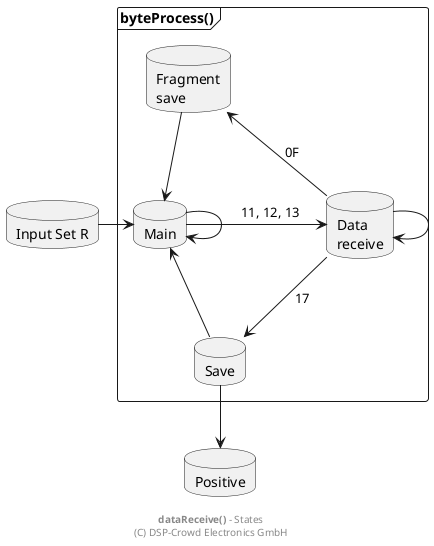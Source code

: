 
@startuml

' skinparam linetype ortho

database "Input Set R" as sIn
database "Positive" as sPos

frame "byteProcess()" as pRcv {

  database "Main" as sMain

  database "Data\nreceive" as sRcv
  database "Save" as sSave
  database "Fragment\nsave" as sFrag
}

sIn -> sMain

sMain --> sMain

sFrag --> sMain
sFrag <-- sRcv : 0F

sMain -> sRcv : "\t11, 12, 13"

sMain <-- sSave
sRcv --> sSave : 17
sRcv --> sRcv

sSave --> sPos

footer **dataReceive()** - States\n(C) DSP-Crowd Electronics GmbH

@enduml

